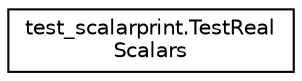digraph "Graphical Class Hierarchy"
{
 // LATEX_PDF_SIZE
  edge [fontname="Helvetica",fontsize="10",labelfontname="Helvetica",labelfontsize="10"];
  node [fontname="Helvetica",fontsize="10",shape=record];
  rankdir="LR";
  Node0 [label="test_scalarprint.TestReal\lScalars",height=0.2,width=0.4,color="black", fillcolor="white", style="filled",URL="$classtest__scalarprint_1_1TestRealScalars.html",tooltip=" "];
}
